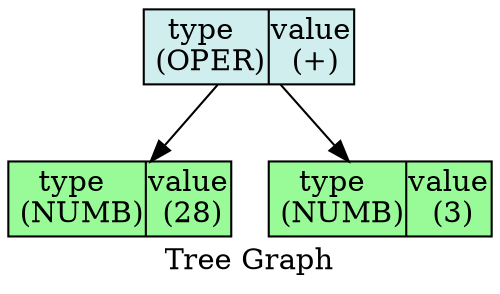 digraph Tree {

    node [shape = "circle", style = "filled", fillcolor = "red",fontcolor = "#000000", margin = "0.01"];
    rankdir = "TB";
    label   = "Tree Graph";

    "_0x4dbc858" [  label = "{ {type \n (OPER) | value\n (+)}}"fillcolor = "lightcyan2", shape = "record"];
    "_0x4dbc858"->"_0x4dbc828";
    "_0x4dbc858"->"_0x4dbc888";


    "_0x4dbc828" [  label = "{ {type \n (NUMB) | value\n (28)}}"fillcolor = "palegreen", shape = "record"];


    "_0x4dbc888" [  label = "{ {type \n (NUMB) | value\n (3)}}"fillcolor = "palegreen", shape = "record"];


}
